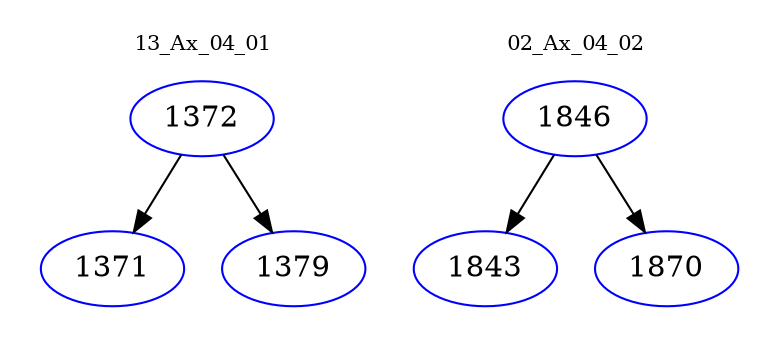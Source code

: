digraph{
subgraph cluster_0 {
color = white
label = "13_Ax_04_01";
fontsize=10;
T0_1372 [label="1372", color="blue"]
T0_1372 -> T0_1371 [color="black"]
T0_1371 [label="1371", color="blue"]
T0_1372 -> T0_1379 [color="black"]
T0_1379 [label="1379", color="blue"]
}
subgraph cluster_1 {
color = white
label = "02_Ax_04_02";
fontsize=10;
T1_1846 [label="1846", color="blue"]
T1_1846 -> T1_1843 [color="black"]
T1_1843 [label="1843", color="blue"]
T1_1846 -> T1_1870 [color="black"]
T1_1870 [label="1870", color="blue"]
}
}
